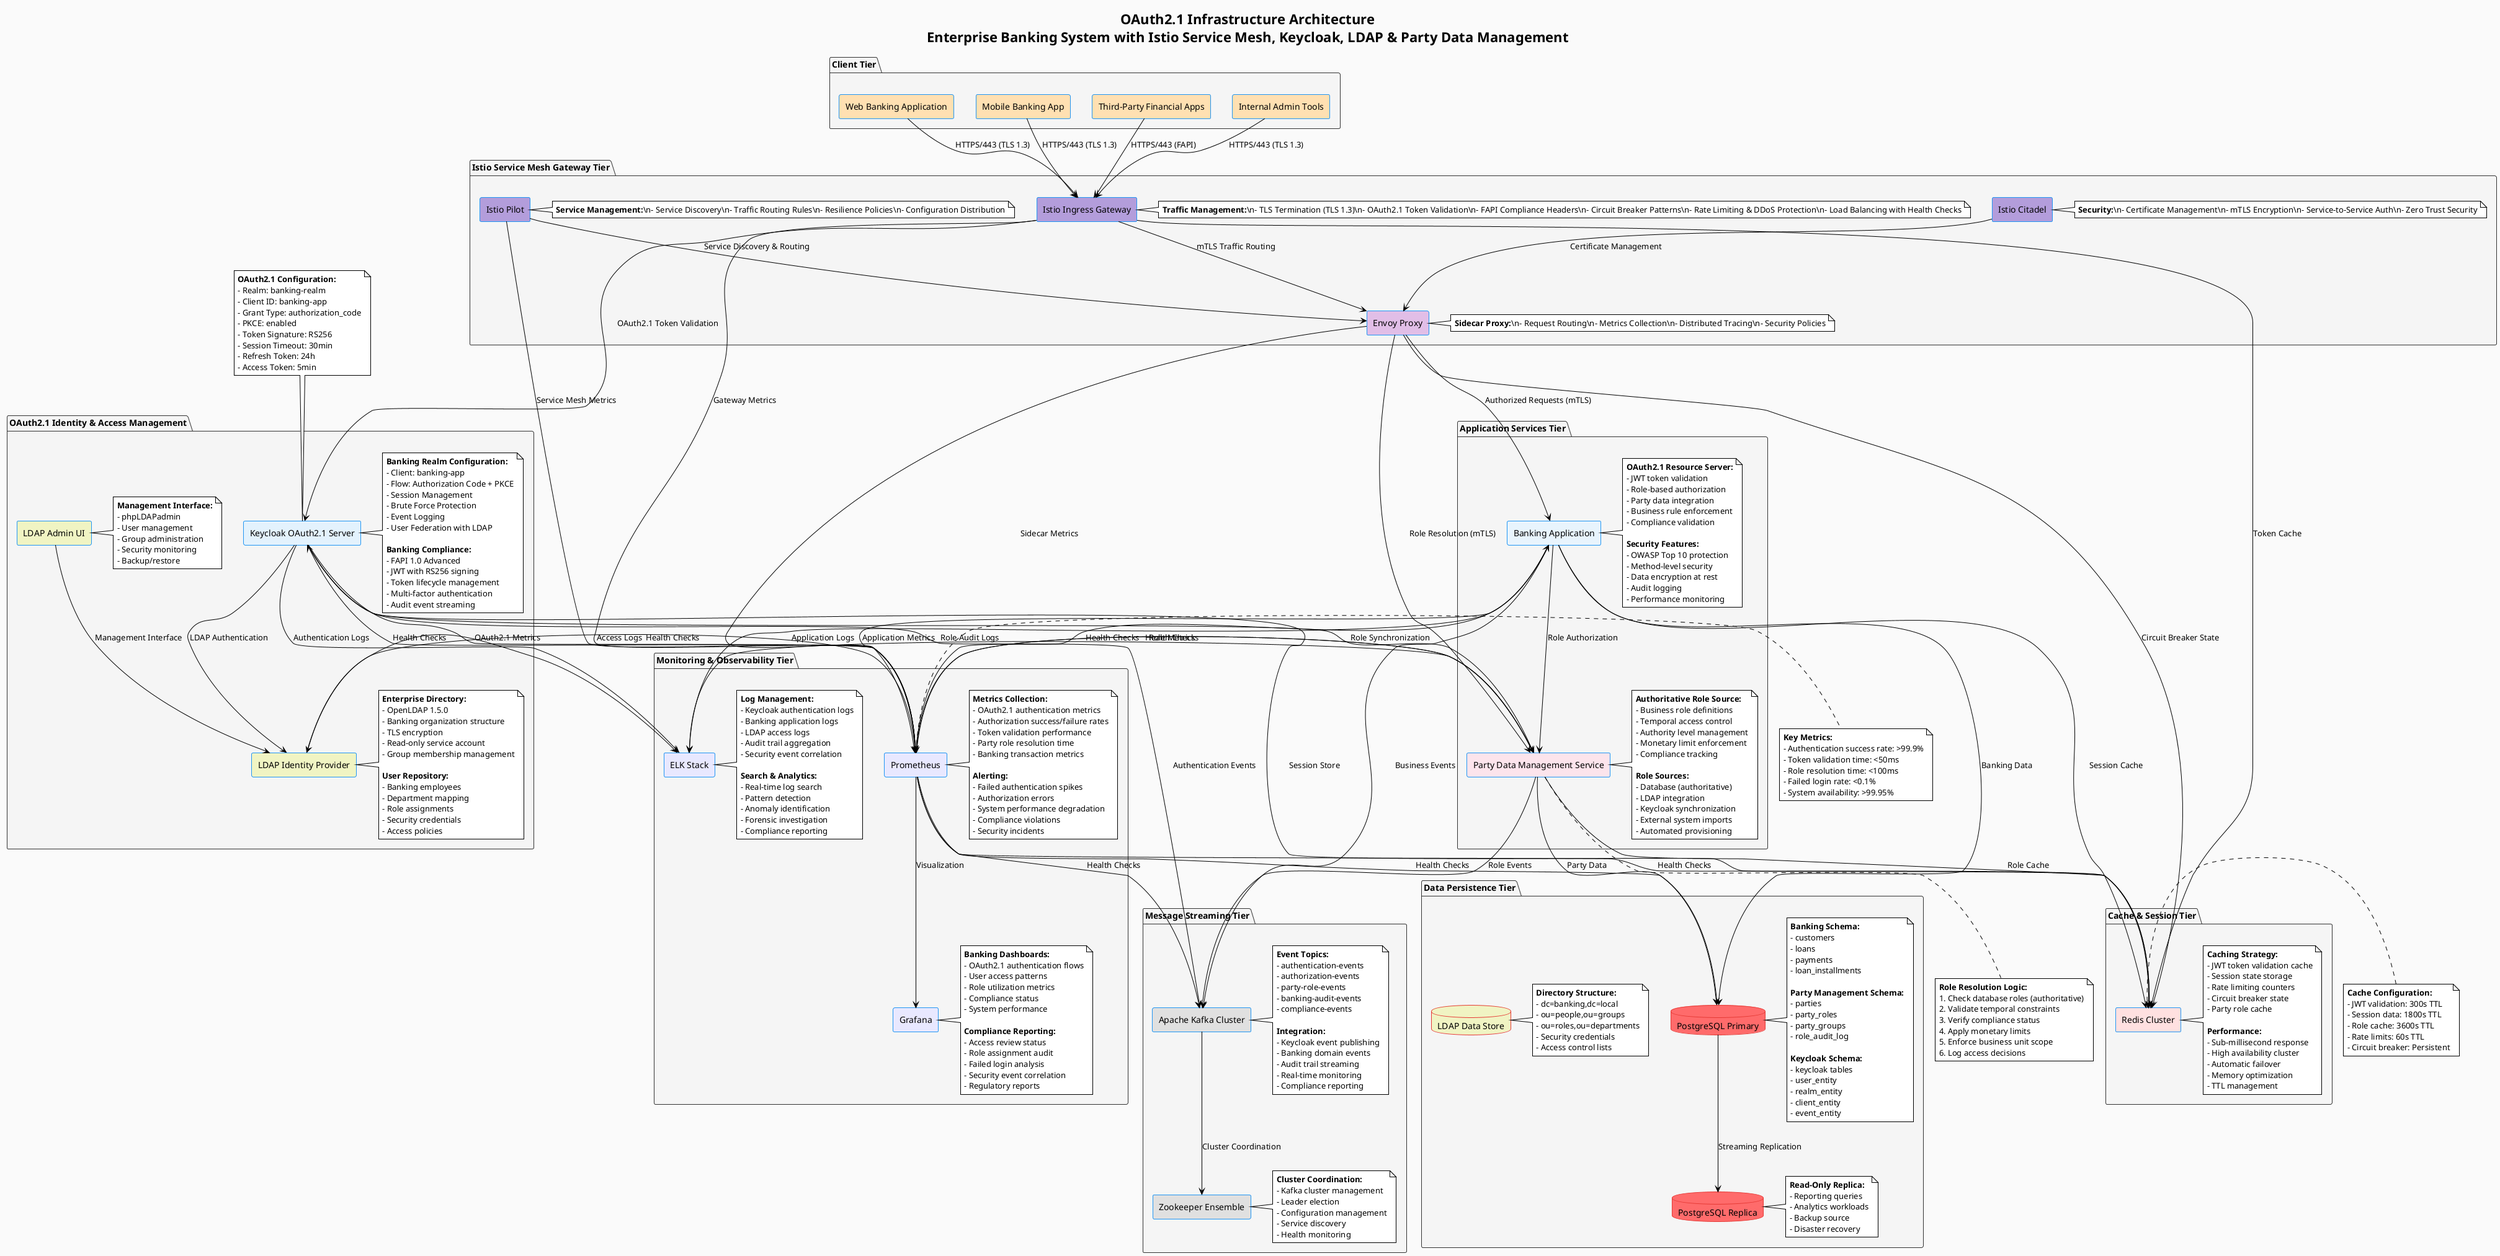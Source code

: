 @startuml OAuth2.1 Infrastructure Architecture - Banking System
!theme plain

skinparam backgroundColor #FAFAFA
skinparam package {
    BackgroundColor #F5F5F5
    BorderColor #333333
}
skinparam rectangle {
    BackgroundColor #E8F4FD
    BorderColor #2196F3
}
skinparam database {
    BackgroundColor #FF6B6B
    BorderColor #E53935
}
skinparam cloud {
    BackgroundColor #E8F5E8
    BorderColor #4CAF50
}

title OAuth2.1 Infrastructure Architecture\nEnterprise Banking System with Istio Service Mesh, Keycloak, LDAP & Party Data Management

package "Client Tier" as CLIENT_TIER {
    rectangle "Web Banking Application" as WEB_APP #FFE0B2
    rectangle "Mobile Banking App" as MOBILE_APP #FFE0B2  
    rectangle "Third-Party Financial Apps" as THIRD_PARTY #FFE0B2
    rectangle "Internal Admin Tools" as ADMIN_TOOLS #FFE0B2
}

package "Istio Service Mesh Gateway Tier" as ISTIO_TIER {
    rectangle "Istio Ingress Gateway" as ISTIO_GATEWAY #B39DDB
    rectangle "Istio Pilot" as ISTIO_PILOT #B39DDB
    rectangle "Istio Citadel" as ISTIO_CITADEL #B39DDB
    rectangle "Envoy Proxy" as ENVOY #E1BEE7
    
    note right of ISTIO_GATEWAY : **Traffic Management:**\\n- TLS Termination (TLS 1.3)\\n- OAuth2.1 Token Validation\\n- FAPI Compliance Headers\\n- Circuit Breaker Patterns\\n- Rate Limiting & DDoS Protection\\n- Load Balancing with Health Checks
    note right of ISTIO_PILOT : **Service Management:**\\n- Service Discovery\\n- Traffic Routing Rules\\n- Resilience Policies\\n- Configuration Distribution
    note right of ISTIO_CITADEL : **Security:**\\n- Certificate Management\\n- mTLS Encryption\\n- Service-to-Service Auth\\n- Zero Trust Security
    note right of ENVOY : **Sidecar Proxy:**\\n- Request Routing\\n- Metrics Collection\\n- Distributed Tracing\\n- Security Policies
}

package "OAuth2.1 Identity & Access Management" as IAM_TIER {
    rectangle "Keycloak OAuth2.1 Server" as KEYCLOAK #E3F2FD
    note right of KEYCLOAK : **Banking Realm Configuration:**\n- Client: banking-app\n- Flow: Authorization Code + PKCE\n- Session Management\n- Brute Force Protection\n- Event Logging\n- User Federation with LDAP\n\n**Banking Compliance:**\n- FAPI 1.0 Advanced\n- JWT with RS256 signing\n- Token lifecycle management\n- Multi-factor authentication\n- Audit event streaming
    
    rectangle "LDAP Identity Provider" as LDAP #F0F4C3
    note right of LDAP : **Enterprise Directory:**\n- OpenLDAP 1.5.0\n- Banking organization structure\n- TLS encryption\n- Read-only service account\n- Group membership management\n\n**User Repository:**\n- Banking employees\n- Department mapping\n- Role assignments\n- Security credentials\n- Access policies
    
    rectangle "LDAP Admin UI" as LDAP_ADMIN #F0F4C3
    note right of LDAP_ADMIN : **Management Interface:**\n- phpLDAPadmin\n- User management\n- Group administration\n- Security monitoring\n- Backup/restore
}

package "Application Services Tier" as APP_TIER {
    rectangle "Banking Application" as BANKING_APP #E8F4FD
    note right of BANKING_APP : **OAuth2.1 Resource Server:**\n- JWT token validation\n- Role-based authorization\n- Party data integration\n- Business rule enforcement\n- Compliance validation\n\n**Security Features:**\n- OWASP Top 10 protection\n- Method-level security\n- Data encryption at rest\n- Audit logging\n- Performance monitoring
    
    rectangle "Party Data Management Service" as PARTY_SERVICE #FCE4EC
    note right of PARTY_SERVICE : **Authoritative Role Source:**\n- Business role definitions\n- Temporal access control\n- Authority level management\n- Monetary limit enforcement\n- Compliance tracking\n\n**Role Sources:**\n- Database (authoritative)\n- LDAP integration\n- Keycloak synchronization\n- External system imports\n- Automated provisioning
}

package "Data Persistence Tier" as DATA_TIER {
    database "PostgreSQL Primary" as PG_PRIMARY #FF6B6B
    note right of PG_PRIMARY : **Banking Schema:**\n- customers\n- loans\n- payments\n- loan_installments\n\n**Party Management Schema:**\n- parties\n- party_roles\n- party_groups\n- role_audit_log\n\n**Keycloak Schema:**\n- keycloak tables\n- user_entity\n- realm_entity\n- client_entity\n- event_entity
    
    database "PostgreSQL Replica" as PG_REPLICA #FF6B6B
    note right of PG_REPLICA : **Read-Only Replica:**\n- Reporting queries\n- Analytics workloads\n- Backup source\n- Disaster recovery
    
    database "LDAP Data Store" as LDAP_DATA #F0F4C3
    note right of LDAP_DATA : **Directory Structure:**\n- dc=banking,dc=local\n- ou=people,ou=groups\n- ou=roles,ou=departments\n- Security credentials\n- Access control lists
}

package "Cache & Session Tier" as CACHE_TIER {
    rectangle "Redis Cluster" as REDIS #FFE0E0
    note right of REDIS : **Caching Strategy:**\n- JWT token validation cache\n- Session state storage\n- Rate limiting counters\n- Circuit breaker state\n- Party role cache\n\n**Performance:**\n- Sub-millisecond response\n- High availability cluster\n- Automatic failover\n- Memory optimization\n- TTL management
}

package "Message Streaming Tier" as STREAM_TIER {
    rectangle "Apache Kafka Cluster" as KAFKA #E0E0E0
    note right of KAFKA : **Event Topics:**\n- authentication-events\n- authorization-events\n- party-role-events\n- banking-audit-events\n- compliance-events\n\n**Integration:**\n- Keycloak event publishing\n- Banking domain events\n- Audit trail streaming\n- Real-time monitoring\n- Compliance reporting
    
    rectangle "Zookeeper Ensemble" as ZK #E0E0E0
    note right of ZK : **Cluster Coordination:**\n- Kafka cluster management\n- Leader election\n- Configuration management\n- Service discovery\n- Health monitoring
}

package "Monitoring & Observability Tier" as MONITOR_TIER {
    rectangle "Prometheus" as PROMETHEUS #E8E8FF
    note right of PROMETHEUS : **Metrics Collection:**\n- OAuth2.1 authentication metrics\n- Authorization success/failure rates\n- Token validation performance\n- Party role resolution time\n- Banking transaction metrics\n\n**Alerting:**\n- Failed authentication spikes\n- Authorization errors\n- System performance degradation\n- Compliance violations\n- Security incidents
    
    rectangle "Grafana" as GRAFANA #E8E8FF
    note right of GRAFANA : **Banking Dashboards:**\n- OAuth2.1 authentication flows\n- User access patterns\n- Role utilization metrics\n- Compliance status\n- System performance\n\n**Compliance Reporting:**\n- Access review status\n- Role assignment audit\n- Failed login analysis\n- Security event correlation\n- Regulatory reports
    
    rectangle "ELK Stack" as ELK #E8E8FF
    note right of ELK : **Log Management:**\n- Keycloak authentication logs\n- Banking application logs\n- LDAP access logs\n- Audit trail aggregation\n- Security event correlation\n\n**Search & Analytics:**\n- Real-time log search\n- Pattern detection\n- Anomaly identification\n- Forensic investigation\n- Compliance reporting
}

' Client Connections to Istio Ingress Gateway
WEB_APP --> ISTIO_GATEWAY : HTTPS/443 (TLS 1.3)
MOBILE_APP --> ISTIO_GATEWAY : HTTPS/443 (TLS 1.3)
THIRD_PARTY --> ISTIO_GATEWAY : HTTPS/443 (FAPI)
ADMIN_TOOLS --> ISTIO_GATEWAY : HTTPS/443 (TLS 1.3)

' Istio Service Mesh Internal Flow
ISTIO_GATEWAY --> ENVOY : mTLS Traffic Routing
ENVOY --> BANKING_APP : Authorized Requests (mTLS)
ENVOY --> PARTY_SERVICE : Role Resolution (mTLS)

' OAuth2.1 Authentication Flow with Istio
ISTIO_GATEWAY --> KEYCLOAK : OAuth2.1 Token Validation
ISTIO_PILOT --> ENVOY : Service Discovery & Routing
ISTIO_CITADEL --> ENVOY : Certificate Management

' Identity Federation
KEYCLOAK --> LDAP : LDAP Authentication
KEYCLOAK --> PARTY_SERVICE : Role Synchronization
LDAP_ADMIN --> LDAP : Management Interface

' Application to Services
BANKING_APP --> PARTY_SERVICE : Role Authorization
BANKING_APP --> PG_PRIMARY : Banking Data
PARTY_SERVICE --> PG_PRIMARY : Party Data

' Database Replication
PG_PRIMARY --> PG_REPLICA : Streaming Replication

' Caching Layer
ISTIO_GATEWAY --> REDIS : Token Cache
ENVOY --> REDIS : Circuit Breaker State
BANKING_APP --> REDIS : Session Cache
PARTY_SERVICE --> REDIS : Role Cache
KEYCLOAK --> REDIS : Session Store

' Event Streaming
KEYCLOAK --> KAFKA : Authentication Events
BANKING_APP --> KAFKA : Business Events
PARTY_SERVICE --> KAFKA : Role Events
KAFKA --> ZK : Cluster Coordination

' Monitoring Integration
KEYCLOAK --> PROMETHEUS : OAuth2.1 Metrics
ISTIO_GATEWAY --> PROMETHEUS : Gateway Metrics
ENVOY --> PROMETHEUS : Sidecar Metrics
ISTIO_PILOT --> PROMETHEUS : Service Mesh Metrics
BANKING_APP --> PROMETHEUS : Application Metrics
PARTY_SERVICE --> PROMETHEUS : Role Metrics
PROMETHEUS --> GRAFANA : Visualization

' Log Aggregation
KEYCLOAK --> ELK : Authentication Logs
LDAP --> ELK : Access Logs
BANKING_APP --> ELK : Application Logs
PARTY_SERVICE --> ELK : Role Audit Logs

' Health Monitoring
PROMETHEUS --> KEYCLOAK : Health Checks
PROMETHEUS --> LDAP : Health Checks
PROMETHEUS --> BANKING_APP : Health Checks
PROMETHEUS --> PARTY_SERVICE : Health Checks
PROMETHEUS --> PG_PRIMARY : Health Checks
PROMETHEUS --> REDIS : Health Checks
PROMETHEUS --> KAFKA : Health Checks

note top of KEYCLOAK
    **OAuth2.1 Configuration:**
    - Realm: banking-realm
    - Client ID: banking-app
    - Grant Type: authorization_code
    - PKCE: enabled
    - Token Signature: RS256
    - Session Timeout: 30min
    - Refresh Token: 24h
    - Access Token: 5min
end note

note bottom of PARTY_SERVICE
    **Role Resolution Logic:**
    1. Check database roles (authoritative)
    2. Validate temporal constraints
    3. Verify compliance status
    4. Apply monetary limits
    5. Enforce business unit scope
    6. Log access decisions
end note

note right of PROMETHEUS
    **Key Metrics:**
    - Authentication success rate: >99.9%
    - Token validation time: <50ms
    - Role resolution time: <100ms
    - Failed login rate: <0.1%
    - System availability: >99.95%
end note

note left of REDIS
    **Cache Configuration:**
    - JWT validation: 300s TTL
    - Session data: 1800s TTL
    - Role cache: 3600s TTL
    - Rate limits: 60s TTL
    - Circuit breaker: Persistent
end note

@enduml